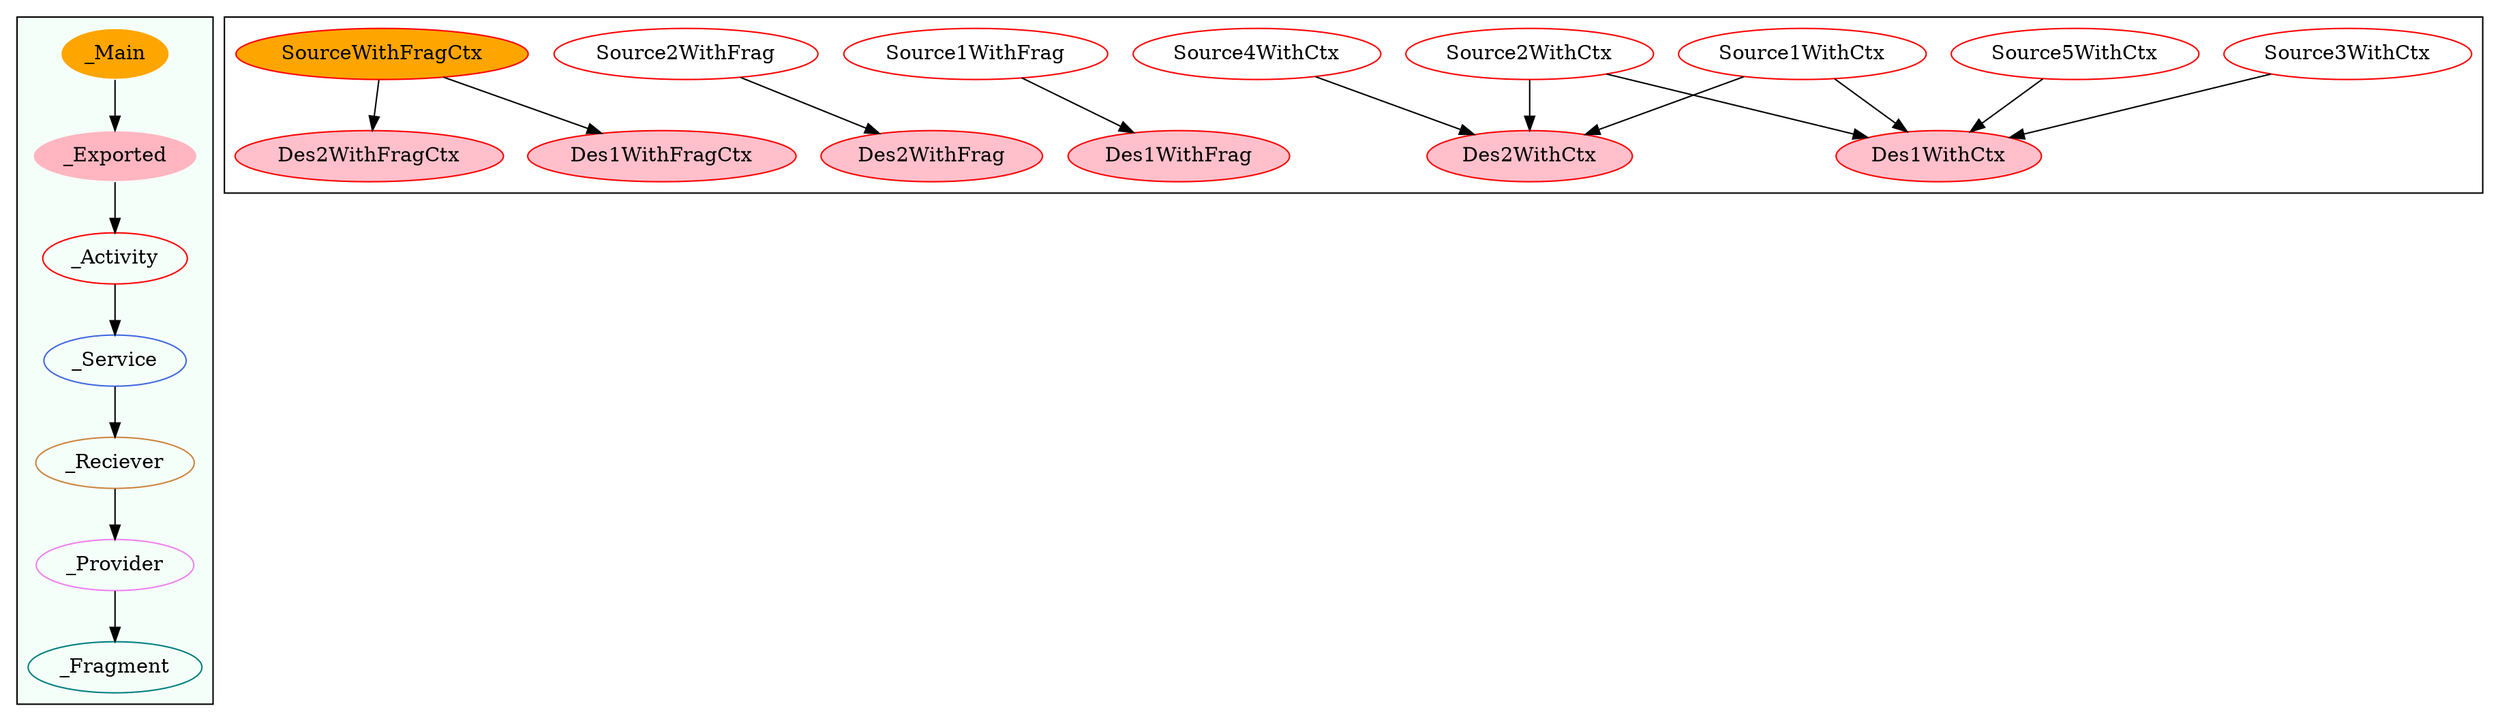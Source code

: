 digraph G {
subgraph cluster_legend{ 
bgcolor=mintcream;
_Activity[color = red];
_Service[color = royalblue];
_Provider[color = violet];
_Reciever[color = peru];
_Fragment[color = teal];
_Main[style=filled, fillcolor=orange, color = mintcream];
_Exported[style=filled, fillcolor=lightpink, color = mintcream];
_Main -> _Exported -> _Activity -> _Service -> _Reciever -> _Provider -> _Fragment; 
}
subgraph cluster_component{ 
Des2WithFragCtx[style=filled, fillcolor=pink, color = red];
Source3WithCtx[color = red];
Source1WithCtx[color = red];
Source2WithCtx[color = red];
Source4WithCtx[color = red];
Des1WithFrag[style=filled, fillcolor=pink, color = red];
Des2WithCtx[style=filled, fillcolor=pink, color = red];
Source5WithCtx[color = red];
Des1WithCtx[style=filled, fillcolor=pink, color = red];
Source1WithFrag[color = red];
Des1WithFragCtx[style=filled, fillcolor=pink, color = red];
Source2WithFrag[color = red];
Des2WithFrag[style=filled, fillcolor=pink, color = red];
SourceWithFragCtx[style=filled, fillcolor=orange, color = red];
Source1WithFrag->Des1WithFrag;
Source3WithCtx->Des1WithCtx;
Source1WithCtx->Des1WithCtx;
Source1WithCtx->Des2WithCtx;
Source2WithCtx->Des1WithCtx;
Source2WithCtx->Des2WithCtx;
Source2WithFrag->Des2WithFrag;
Source4WithCtx->Des2WithCtx;
Source5WithCtx->Des1WithCtx;
SourceWithFragCtx->Des1WithFragCtx;
SourceWithFragCtx->Des2WithFragCtx;
}
}
